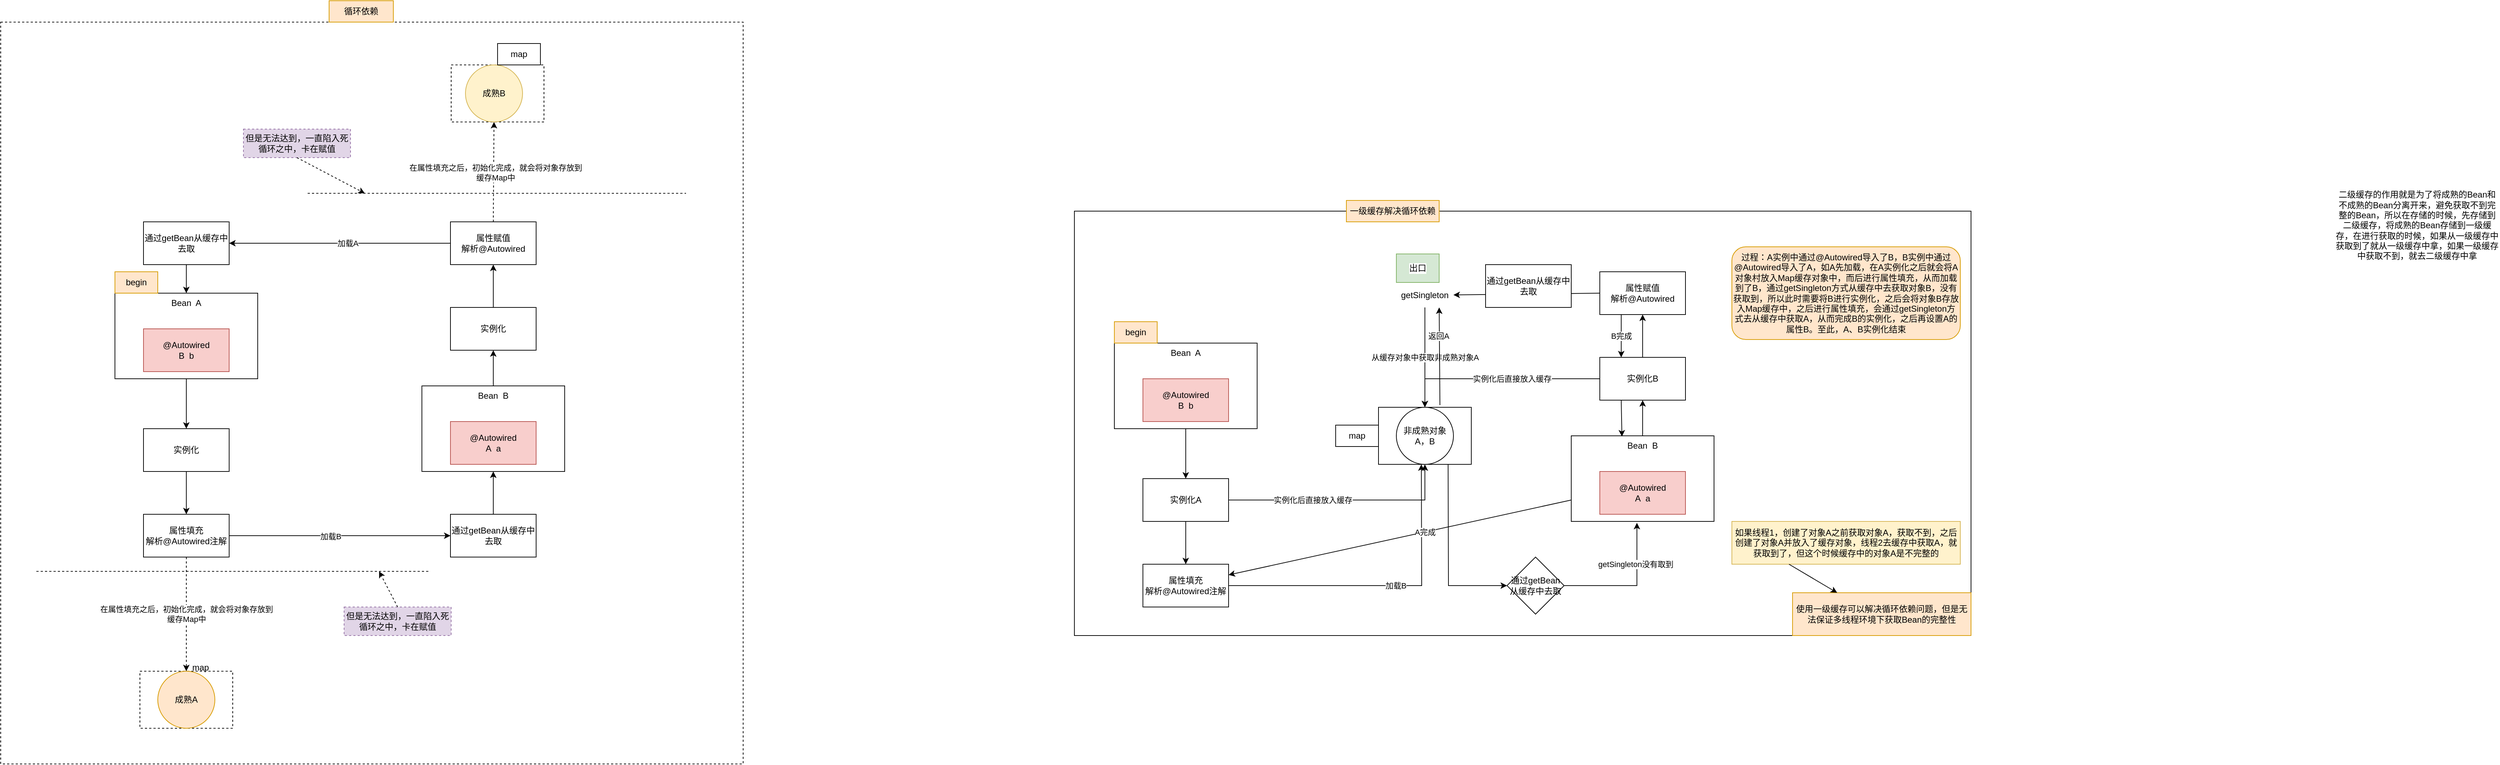 <mxfile version="15.6.5" type="github">
  <diagram id="7Mt5CVVSelNxjymzTzBY" name="第 1 页">
    <mxGraphModel dx="1201" dy="1844" grid="1" gridSize="10" guides="1" tooltips="1" connect="1" arrows="1" fold="1" page="1" pageScale="1" pageWidth="827" pageHeight="1169" math="0" shadow="0">
      <root>
        <mxCell id="0" />
        <mxCell id="1" parent="0" />
        <mxCell id="L_R_OmYirzBTy0bWvh7I-122" value="" style="rounded=0;whiteSpace=wrap;html=1;glass=0;labelBackgroundColor=default;fontColor=default;strokeColor=default;fillColor=default;verticalAlign=middle;" vertex="1" parent="1">
          <mxGeometry x="1654" y="75" width="1256" height="595" as="geometry" />
        </mxCell>
        <mxCell id="L_R_OmYirzBTy0bWvh7I-49" value="" style="rounded=0;whiteSpace=wrap;html=1;dashed=1;labelBackgroundColor=none;fontColor=default;strokeColor=default;fillColor=default;verticalAlign=middle;" vertex="1" parent="1">
          <mxGeometry x="150" y="-190" width="1040" height="1040" as="geometry" />
        </mxCell>
        <mxCell id="L_R_OmYirzBTy0bWvh7I-1" value="循环依赖" style="text;html=1;strokeColor=#d79b00;fillColor=#ffe6cc;align=center;verticalAlign=middle;whiteSpace=wrap;rounded=0;fontColor=default;" vertex="1" parent="1">
          <mxGeometry x="610" y="-220" width="90" height="30" as="geometry" />
        </mxCell>
        <mxCell id="L_R_OmYirzBTy0bWvh7I-6" value="" style="edgeStyle=orthogonalEdgeStyle;rounded=0;orthogonalLoop=1;jettySize=auto;html=1;fontColor=default;" edge="1" parent="1" source="L_R_OmYirzBTy0bWvh7I-2" target="L_R_OmYirzBTy0bWvh7I-5">
          <mxGeometry relative="1" as="geometry" />
        </mxCell>
        <mxCell id="L_R_OmYirzBTy0bWvh7I-2" value="Bean&amp;nbsp; A" style="rounded=0;whiteSpace=wrap;html=1;fontColor=default;fillColor=default;strokeColor=default;verticalAlign=top;" vertex="1" parent="1">
          <mxGeometry x="310" y="190" width="200" height="120" as="geometry" />
        </mxCell>
        <mxCell id="L_R_OmYirzBTy0bWvh7I-3" value="begin" style="text;html=1;strokeColor=#d79b00;fillColor=#ffe6cc;align=center;verticalAlign=middle;whiteSpace=wrap;rounded=0;fontColor=default;" vertex="1" parent="1">
          <mxGeometry x="310" y="160" width="60" height="30" as="geometry" />
        </mxCell>
        <mxCell id="L_R_OmYirzBTy0bWvh7I-4" value="@Autowired&lt;br&gt;B&amp;nbsp; b" style="rounded=0;whiteSpace=wrap;html=1;strokeColor=#b85450;fillColor=#f8cecc;fontColor=default;" vertex="1" parent="1">
          <mxGeometry x="350" y="240" width="120" height="60" as="geometry" />
        </mxCell>
        <mxCell id="L_R_OmYirzBTy0bWvh7I-8" value="" style="edgeStyle=orthogonalEdgeStyle;rounded=0;orthogonalLoop=1;jettySize=auto;html=1;fontColor=default;" edge="1" parent="1" source="L_R_OmYirzBTy0bWvh7I-5" target="L_R_OmYirzBTy0bWvh7I-7">
          <mxGeometry relative="1" as="geometry" />
        </mxCell>
        <mxCell id="L_R_OmYirzBTy0bWvh7I-5" value="实例化" style="whiteSpace=wrap;html=1;rounded=0;verticalAlign=middle;fillColor=default;strokeColor=default;fontColor=default;" vertex="1" parent="1">
          <mxGeometry x="350" y="380" width="120" height="60" as="geometry" />
        </mxCell>
        <mxCell id="L_R_OmYirzBTy0bWvh7I-10" value="" style="edgeStyle=orthogonalEdgeStyle;rounded=0;orthogonalLoop=1;jettySize=auto;html=1;fontColor=default;strokeColor=default;labelBackgroundColor=default;" edge="1" parent="1" source="L_R_OmYirzBTy0bWvh7I-7" target="L_R_OmYirzBTy0bWvh7I-9">
          <mxGeometry relative="1" as="geometry" />
        </mxCell>
        <mxCell id="L_R_OmYirzBTy0bWvh7I-11" value="加载B" style="edgeLabel;html=1;align=center;verticalAlign=middle;resizable=0;points=[];fontColor=default;" vertex="1" connectable="0" parent="L_R_OmYirzBTy0bWvh7I-10">
          <mxGeometry x="-0.084" y="-1" relative="1" as="geometry">
            <mxPoint as="offset" />
          </mxGeometry>
        </mxCell>
        <mxCell id="L_R_OmYirzBTy0bWvh7I-7" value="属性填充&lt;br&gt;解析@Autowired注解" style="whiteSpace=wrap;html=1;rounded=0;fillColor=default;strokeColor=default;fontColor=default;" vertex="1" parent="1">
          <mxGeometry x="350" y="500" width="120" height="60" as="geometry" />
        </mxCell>
        <mxCell id="L_R_OmYirzBTy0bWvh7I-9" value="通过getBean从缓存中去取" style="whiteSpace=wrap;html=1;rounded=0;fillColor=default;strokeColor=default;fontColor=default;" vertex="1" parent="1">
          <mxGeometry x="780" y="500" width="120" height="60" as="geometry" />
        </mxCell>
        <mxCell id="L_R_OmYirzBTy0bWvh7I-16" value="" style="edgeStyle=orthogonalEdgeStyle;rounded=0;orthogonalLoop=1;jettySize=auto;html=1;labelBackgroundColor=default;fontColor=default;strokeColor=default;" edge="1" parent="1" source="L_R_OmYirzBTy0bWvh7I-12" target="L_R_OmYirzBTy0bWvh7I-15">
          <mxGeometry relative="1" as="geometry" />
        </mxCell>
        <mxCell id="L_R_OmYirzBTy0bWvh7I-12" value="Bean&amp;nbsp; B" style="rounded=0;whiteSpace=wrap;html=1;fontColor=default;fillColor=default;strokeColor=default;verticalAlign=top;" vertex="1" parent="1">
          <mxGeometry x="740" y="320" width="200" height="120" as="geometry" />
        </mxCell>
        <mxCell id="L_R_OmYirzBTy0bWvh7I-13" value="@Autowired&lt;br&gt;A&amp;nbsp; a" style="rounded=0;whiteSpace=wrap;html=1;strokeColor=#b85450;fillColor=#f8cecc;fontColor=default;" vertex="1" parent="1">
          <mxGeometry x="780" y="370" width="120" height="60" as="geometry" />
        </mxCell>
        <mxCell id="L_R_OmYirzBTy0bWvh7I-14" value="" style="endArrow=classic;html=1;rounded=0;labelBackgroundColor=default;fontColor=default;strokeColor=default;entryX=0.5;entryY=1;entryDx=0;entryDy=0;exitX=0.5;exitY=0;exitDx=0;exitDy=0;" edge="1" parent="1" source="L_R_OmYirzBTy0bWvh7I-9" target="L_R_OmYirzBTy0bWvh7I-12">
          <mxGeometry width="50" height="50" relative="1" as="geometry">
            <mxPoint x="1040" y="540" as="sourcePoint" />
            <mxPoint x="1090" y="490" as="targetPoint" />
          </mxGeometry>
        </mxCell>
        <mxCell id="L_R_OmYirzBTy0bWvh7I-18" value="" style="edgeStyle=orthogonalEdgeStyle;rounded=0;orthogonalLoop=1;jettySize=auto;html=1;labelBackgroundColor=default;fontColor=default;strokeColor=default;" edge="1" parent="1" source="L_R_OmYirzBTy0bWvh7I-15" target="L_R_OmYirzBTy0bWvh7I-17">
          <mxGeometry relative="1" as="geometry" />
        </mxCell>
        <mxCell id="L_R_OmYirzBTy0bWvh7I-15" value="实例化" style="whiteSpace=wrap;html=1;rounded=0;verticalAlign=middle;fillColor=default;strokeColor=default;fontColor=default;" vertex="1" parent="1">
          <mxGeometry x="780" y="210" width="120" height="60" as="geometry" />
        </mxCell>
        <mxCell id="L_R_OmYirzBTy0bWvh7I-20" value="" style="edgeStyle=orthogonalEdgeStyle;rounded=0;orthogonalLoop=1;jettySize=auto;html=1;labelBackgroundColor=default;fontColor=default;strokeColor=default;" edge="1" parent="1" source="L_R_OmYirzBTy0bWvh7I-17" target="L_R_OmYirzBTy0bWvh7I-19">
          <mxGeometry relative="1" as="geometry" />
        </mxCell>
        <mxCell id="L_R_OmYirzBTy0bWvh7I-21" value="加载A" style="edgeLabel;html=1;align=center;verticalAlign=middle;resizable=0;points=[];fontColor=default;" vertex="1" connectable="0" parent="L_R_OmYirzBTy0bWvh7I-20">
          <mxGeometry x="-0.071" relative="1" as="geometry">
            <mxPoint as="offset" />
          </mxGeometry>
        </mxCell>
        <mxCell id="L_R_OmYirzBTy0bWvh7I-17" value="属性赋值&lt;br&gt;解析@Autowired" style="whiteSpace=wrap;html=1;rounded=0;fillColor=default;strokeColor=default;fontColor=default;" vertex="1" parent="1">
          <mxGeometry x="780" y="90" width="120" height="60" as="geometry" />
        </mxCell>
        <mxCell id="L_R_OmYirzBTy0bWvh7I-19" value="通过getBean从缓存中去取" style="whiteSpace=wrap;html=1;rounded=0;fillColor=default;strokeColor=default;fontColor=default;" vertex="1" parent="1">
          <mxGeometry x="350" y="90" width="120" height="60" as="geometry" />
        </mxCell>
        <mxCell id="L_R_OmYirzBTy0bWvh7I-22" value="" style="endArrow=classic;html=1;rounded=0;labelBackgroundColor=default;fontColor=default;strokeColor=default;entryX=0.5;entryY=0;entryDx=0;entryDy=0;exitX=0.5;exitY=1;exitDx=0;exitDy=0;" edge="1" parent="1" source="L_R_OmYirzBTy0bWvh7I-19" target="L_R_OmYirzBTy0bWvh7I-2">
          <mxGeometry width="50" height="50" relative="1" as="geometry">
            <mxPoint x="600" y="260" as="sourcePoint" />
            <mxPoint x="650" y="210" as="targetPoint" />
          </mxGeometry>
        </mxCell>
        <mxCell id="L_R_OmYirzBTy0bWvh7I-23" value="" style="whiteSpace=wrap;html=1;rounded=0;fillColor=default;strokeColor=default;fontColor=default;dashed=1;" vertex="1" parent="1">
          <mxGeometry x="345" y="720" width="130" height="80" as="geometry" />
        </mxCell>
        <mxCell id="L_R_OmYirzBTy0bWvh7I-29" value="&lt;span&gt;成熟A&lt;/span&gt;" style="ellipse;whiteSpace=wrap;html=1;aspect=fixed;strokeColor=#d79b00;fillColor=#ffe6cc;verticalAlign=middle;fontColor=default;" vertex="1" parent="1">
          <mxGeometry x="370" y="720" width="80" height="80" as="geometry" />
        </mxCell>
        <mxCell id="L_R_OmYirzBTy0bWvh7I-30" value="map" style="text;html=1;strokeColor=none;fillColor=none;align=center;verticalAlign=middle;whiteSpace=wrap;rounded=0;fontColor=default;" vertex="1" parent="1">
          <mxGeometry x="400" y="700" width="60" height="30" as="geometry" />
        </mxCell>
        <mxCell id="L_R_OmYirzBTy0bWvh7I-31" value="" style="endArrow=classic;html=1;rounded=0;labelBackgroundColor=default;fontColor=default;strokeColor=default;exitX=0.5;exitY=1;exitDx=0;exitDy=0;dashed=1;" edge="1" parent="1" source="L_R_OmYirzBTy0bWvh7I-7">
          <mxGeometry width="50" height="50" relative="1" as="geometry">
            <mxPoint x="480" y="650" as="sourcePoint" />
            <mxPoint x="410" y="720" as="targetPoint" />
          </mxGeometry>
        </mxCell>
        <mxCell id="L_R_OmYirzBTy0bWvh7I-32" value="在属性填充之后，初始化完成，就会将对象存放到&lt;br&gt;缓存Map中" style="edgeLabel;html=1;align=center;verticalAlign=middle;resizable=0;points=[];fontColor=default;" vertex="1" connectable="0" parent="L_R_OmYirzBTy0bWvh7I-31">
          <mxGeometry x="-0.163" relative="1" as="geometry">
            <mxPoint y="13" as="offset" />
          </mxGeometry>
        </mxCell>
        <mxCell id="L_R_OmYirzBTy0bWvh7I-38" value="" style="whiteSpace=wrap;html=1;rounded=0;fillColor=default;strokeColor=default;fontColor=default;dashed=1;" vertex="1" parent="1">
          <mxGeometry x="781" y="-130" width="130" height="80" as="geometry" />
        </mxCell>
        <mxCell id="L_R_OmYirzBTy0bWvh7I-39" value="&lt;span&gt;成熟B&lt;/span&gt;" style="ellipse;whiteSpace=wrap;html=1;aspect=fixed;strokeColor=#d6b656;fillColor=#fff2cc;verticalAlign=middle;fontColor=default;" vertex="1" parent="1">
          <mxGeometry x="801" y="-130" width="80" height="80" as="geometry" />
        </mxCell>
        <mxCell id="L_R_OmYirzBTy0bWvh7I-40" value="map" style="text;html=1;strokeColor=default;fillColor=default;align=center;verticalAlign=middle;whiteSpace=wrap;rounded=0;fontColor=default;" vertex="1" parent="1">
          <mxGeometry x="846" y="-160" width="60" height="30" as="geometry" />
        </mxCell>
        <mxCell id="L_R_OmYirzBTy0bWvh7I-41" value="" style="endArrow=classic;html=1;rounded=0;labelBackgroundColor=default;fontColor=default;strokeColor=default;exitX=0.5;exitY=0;exitDx=0;exitDy=0;dashed=1;fillColor=default;entryX=0.5;entryY=1;entryDx=0;entryDy=0;" edge="1" parent="1" source="L_R_OmYirzBTy0bWvh7I-17" target="L_R_OmYirzBTy0bWvh7I-39">
          <mxGeometry width="50" height="50" relative="1" as="geometry">
            <mxPoint x="825" y="-290" as="sourcePoint" />
            <mxPoint x="970" as="targetPoint" />
          </mxGeometry>
        </mxCell>
        <mxCell id="L_R_OmYirzBTy0bWvh7I-42" value="在属性填充之后，初始化完成，就会将对象存放到&lt;br&gt;缓存Map中" style="edgeLabel;html=1;align=center;verticalAlign=middle;resizable=0;points=[];fontColor=default;labelBackgroundColor=default;" vertex="1" connectable="0" parent="L_R_OmYirzBTy0bWvh7I-41">
          <mxGeometry x="-0.163" relative="1" as="geometry">
            <mxPoint x="2" y="-11" as="offset" />
          </mxGeometry>
        </mxCell>
        <mxCell id="L_R_OmYirzBTy0bWvh7I-43" value="" style="endArrow=none;dashed=1;html=1;rounded=0;labelBackgroundColor=default;fontColor=default;strokeColor=default;fillColor=default;" edge="1" parent="1">
          <mxGeometry width="50" height="50" relative="1" as="geometry">
            <mxPoint x="200" y="580" as="sourcePoint" />
            <mxPoint x="750" y="580" as="targetPoint" />
          </mxGeometry>
        </mxCell>
        <mxCell id="L_R_OmYirzBTy0bWvh7I-44" value="" style="endArrow=none;dashed=1;html=1;rounded=0;labelBackgroundColor=default;fontColor=default;strokeColor=default;fillColor=default;" edge="1" parent="1">
          <mxGeometry width="50" height="50" relative="1" as="geometry">
            <mxPoint x="580" y="50" as="sourcePoint" />
            <mxPoint x="1110" y="50" as="targetPoint" />
          </mxGeometry>
        </mxCell>
        <mxCell id="L_R_OmYirzBTy0bWvh7I-45" value="但是无法达到，一直陷入死循环之中，卡在赋值" style="text;html=1;strokeColor=#9673a6;fillColor=#e1d5e7;align=center;verticalAlign=middle;whiteSpace=wrap;rounded=0;dashed=1;labelBackgroundColor=none;fontColor=default;" vertex="1" parent="1">
          <mxGeometry x="631" y="630" width="150" height="40" as="geometry" />
        </mxCell>
        <mxCell id="L_R_OmYirzBTy0bWvh7I-46" value="" style="endArrow=classic;html=1;rounded=0;dashed=1;labelBackgroundColor=default;fontColor=default;strokeColor=default;fillColor=default;exitX=0.5;exitY=0;exitDx=0;exitDy=0;" edge="1" parent="1" source="L_R_OmYirzBTy0bWvh7I-45">
          <mxGeometry width="50" height="50" relative="1" as="geometry">
            <mxPoint x="630" y="630" as="sourcePoint" />
            <mxPoint x="680" y="580" as="targetPoint" />
          </mxGeometry>
        </mxCell>
        <mxCell id="L_R_OmYirzBTy0bWvh7I-47" value="但是无法达到，一直陷入死循环之中，卡在赋值" style="text;html=1;strokeColor=#9673a6;fillColor=#e1d5e7;align=center;verticalAlign=middle;whiteSpace=wrap;rounded=0;dashed=1;labelBackgroundColor=none;fontColor=default;" vertex="1" parent="1">
          <mxGeometry x="490" y="-40" width="150" height="40" as="geometry" />
        </mxCell>
        <mxCell id="L_R_OmYirzBTy0bWvh7I-48" value="" style="endArrow=classic;html=1;rounded=0;dashed=1;labelBackgroundColor=default;fontColor=default;strokeColor=default;fillColor=default;exitX=0.5;exitY=1;exitDx=0;exitDy=0;" edge="1" parent="1" source="L_R_OmYirzBTy0bWvh7I-47">
          <mxGeometry width="50" height="50" relative="1" as="geometry">
            <mxPoint x="489" y="-40" as="sourcePoint" />
            <mxPoint x="660" y="50" as="targetPoint" />
          </mxGeometry>
        </mxCell>
        <mxCell id="L_R_OmYirzBTy0bWvh7I-51" value="一级缓存解决循环依赖" style="text;html=1;strokeColor=#d79b00;fillColor=#ffe6cc;align=center;verticalAlign=middle;whiteSpace=wrap;rounded=0;fontColor=default;" vertex="1" parent="1">
          <mxGeometry x="2035" y="60" width="130" height="30" as="geometry" />
        </mxCell>
        <mxCell id="L_R_OmYirzBTy0bWvh7I-52" value="" style="edgeStyle=orthogonalEdgeStyle;rounded=0;orthogonalLoop=1;jettySize=auto;html=1;fontColor=default;" edge="1" parent="1" source="L_R_OmYirzBTy0bWvh7I-53" target="L_R_OmYirzBTy0bWvh7I-57">
          <mxGeometry relative="1" as="geometry" />
        </mxCell>
        <mxCell id="L_R_OmYirzBTy0bWvh7I-53" value="Bean&amp;nbsp; A" style="rounded=0;whiteSpace=wrap;html=1;fontColor=default;fillColor=default;strokeColor=default;verticalAlign=top;" vertex="1" parent="1">
          <mxGeometry x="1710" y="260" width="200" height="120" as="geometry" />
        </mxCell>
        <mxCell id="L_R_OmYirzBTy0bWvh7I-54" value="begin" style="text;html=1;strokeColor=#d79b00;fillColor=#ffe6cc;align=center;verticalAlign=middle;whiteSpace=wrap;rounded=0;fontColor=default;" vertex="1" parent="1">
          <mxGeometry x="1710" y="230" width="60" height="30" as="geometry" />
        </mxCell>
        <mxCell id="L_R_OmYirzBTy0bWvh7I-55" value="@Autowired&lt;br&gt;B&amp;nbsp; b" style="rounded=0;whiteSpace=wrap;html=1;strokeColor=#b85450;fillColor=#f8cecc;fontColor=default;" vertex="1" parent="1">
          <mxGeometry x="1750" y="310" width="120" height="60" as="geometry" />
        </mxCell>
        <mxCell id="L_R_OmYirzBTy0bWvh7I-56" value="" style="edgeStyle=orthogonalEdgeStyle;rounded=0;orthogonalLoop=1;jettySize=auto;html=1;fontColor=default;" edge="1" parent="1" source="L_R_OmYirzBTy0bWvh7I-57" target="L_R_OmYirzBTy0bWvh7I-60">
          <mxGeometry relative="1" as="geometry" />
        </mxCell>
        <mxCell id="L_R_OmYirzBTy0bWvh7I-57" value="实例化A" style="whiteSpace=wrap;html=1;rounded=0;verticalAlign=middle;fillColor=default;strokeColor=default;fontColor=default;" vertex="1" parent="1">
          <mxGeometry x="1750" y="450" width="120" height="60" as="geometry" />
        </mxCell>
        <mxCell id="L_R_OmYirzBTy0bWvh7I-58" value="" style="edgeStyle=orthogonalEdgeStyle;rounded=0;orthogonalLoop=1;jettySize=auto;html=1;fontColor=default;strokeColor=default;labelBackgroundColor=default;" edge="1" parent="1" source="L_R_OmYirzBTy0bWvh7I-60">
          <mxGeometry relative="1" as="geometry">
            <mxPoint x="2140" y="430" as="targetPoint" />
          </mxGeometry>
        </mxCell>
        <mxCell id="L_R_OmYirzBTy0bWvh7I-59" value="加载B" style="edgeLabel;html=1;align=center;verticalAlign=middle;resizable=0;points=[];fontColor=default;labelBackgroundColor=default;" vertex="1" connectable="0" parent="L_R_OmYirzBTy0bWvh7I-58">
          <mxGeometry x="-0.084" y="-1" relative="1" as="geometry">
            <mxPoint x="32" y="-1" as="offset" />
          </mxGeometry>
        </mxCell>
        <mxCell id="L_R_OmYirzBTy0bWvh7I-60" value="属性填充&lt;br&gt;解析@Autowired注解" style="whiteSpace=wrap;html=1;rounded=0;fillColor=default;strokeColor=default;fontColor=default;" vertex="1" parent="1">
          <mxGeometry x="1750" y="570" width="120" height="60" as="geometry" />
        </mxCell>
        <mxCell id="L_R_OmYirzBTy0bWvh7I-62" value="" style="edgeStyle=orthogonalEdgeStyle;rounded=0;orthogonalLoop=1;jettySize=auto;html=1;labelBackgroundColor=default;fontColor=default;strokeColor=default;" edge="1" parent="1" source="L_R_OmYirzBTy0bWvh7I-63" target="L_R_OmYirzBTy0bWvh7I-67">
          <mxGeometry relative="1" as="geometry" />
        </mxCell>
        <mxCell id="L_R_OmYirzBTy0bWvh7I-63" value="Bean&amp;nbsp; B" style="rounded=0;whiteSpace=wrap;html=1;fontColor=default;fillColor=default;strokeColor=default;verticalAlign=top;" vertex="1" parent="1">
          <mxGeometry x="2350" y="390" width="200" height="120" as="geometry" />
        </mxCell>
        <mxCell id="L_R_OmYirzBTy0bWvh7I-64" value="@Autowired&lt;br&gt;A&amp;nbsp; a" style="rounded=0;whiteSpace=wrap;html=1;strokeColor=#b85450;fillColor=#f8cecc;fontColor=default;" vertex="1" parent="1">
          <mxGeometry x="2390" y="440" width="120" height="60" as="geometry" />
        </mxCell>
        <mxCell id="L_R_OmYirzBTy0bWvh7I-66" value="" style="edgeStyle=orthogonalEdgeStyle;rounded=0;orthogonalLoop=1;jettySize=auto;html=1;labelBackgroundColor=default;fontColor=default;strokeColor=default;" edge="1" parent="1" source="L_R_OmYirzBTy0bWvh7I-67" target="L_R_OmYirzBTy0bWvh7I-70">
          <mxGeometry relative="1" as="geometry" />
        </mxCell>
        <mxCell id="L_R_OmYirzBTy0bWvh7I-67" value="实例化B" style="whiteSpace=wrap;html=1;rounded=0;verticalAlign=middle;fillColor=default;strokeColor=default;fontColor=default;" vertex="1" parent="1">
          <mxGeometry x="2390" y="280" width="120" height="60" as="geometry" />
        </mxCell>
        <mxCell id="L_R_OmYirzBTy0bWvh7I-70" value="属性赋值&lt;br&gt;解析@Autowired" style="whiteSpace=wrap;html=1;rounded=0;fillColor=default;strokeColor=default;fontColor=default;" vertex="1" parent="1">
          <mxGeometry x="2390" y="160" width="120" height="60" as="geometry" />
        </mxCell>
        <mxCell id="L_R_OmYirzBTy0bWvh7I-73" value="" style="whiteSpace=wrap;html=1;rounded=0;fillColor=default;strokeColor=default;fontColor=default;" vertex="1" parent="1">
          <mxGeometry x="2080" y="350" width="130" height="80" as="geometry" />
        </mxCell>
        <mxCell id="L_R_OmYirzBTy0bWvh7I-74" value="&lt;span&gt;非成熟对象&lt;br&gt;A，B&lt;br&gt;&lt;/span&gt;" style="ellipse;whiteSpace=wrap;html=1;aspect=fixed;strokeColor=default;fillColor=default;verticalAlign=middle;fontColor=default;" vertex="1" parent="1">
          <mxGeometry x="2105" y="350" width="80" height="80" as="geometry" />
        </mxCell>
        <mxCell id="L_R_OmYirzBTy0bWvh7I-75" value="map" style="text;html=1;strokeColor=default;fillColor=default;align=center;verticalAlign=middle;whiteSpace=wrap;rounded=0;fontColor=default;" vertex="1" parent="1">
          <mxGeometry x="2020" y="375" width="60" height="30" as="geometry" />
        </mxCell>
        <mxCell id="L_R_OmYirzBTy0bWvh7I-91" value="" style="endArrow=classic;html=1;rounded=0;labelBackgroundColor=default;fontColor=default;strokeColor=default;fillColor=default;exitX=1;exitY=0.5;exitDx=0;exitDy=0;entryX=0.5;entryY=1;entryDx=0;entryDy=0;" edge="1" parent="1" source="L_R_OmYirzBTy0bWvh7I-57" target="L_R_OmYirzBTy0bWvh7I-74">
          <mxGeometry width="50" height="50" relative="1" as="geometry">
            <mxPoint x="2120" y="500" as="sourcePoint" />
            <mxPoint x="2170" y="450" as="targetPoint" />
            <Array as="points">
              <mxPoint x="2145" y="480" />
            </Array>
          </mxGeometry>
        </mxCell>
        <mxCell id="L_R_OmYirzBTy0bWvh7I-92" value="实例化后直接放入缓存" style="edgeLabel;html=1;align=center;verticalAlign=middle;resizable=0;points=[];fontColor=default;" vertex="1" connectable="0" parent="L_R_OmYirzBTy0bWvh7I-91">
          <mxGeometry x="-0.274" relative="1" as="geometry">
            <mxPoint as="offset" />
          </mxGeometry>
        </mxCell>
        <mxCell id="L_R_OmYirzBTy0bWvh7I-93" value="" style="endArrow=classic;html=1;rounded=0;labelBackgroundColor=default;fontColor=default;strokeColor=default;fillColor=default;exitX=0;exitY=0.5;exitDx=0;exitDy=0;entryX=0.5;entryY=0;entryDx=0;entryDy=0;" edge="1" parent="1" source="L_R_OmYirzBTy0bWvh7I-67" target="L_R_OmYirzBTy0bWvh7I-74">
          <mxGeometry width="50" height="50" relative="1" as="geometry">
            <mxPoint x="2180" y="280" as="sourcePoint" />
            <mxPoint x="2230" y="230" as="targetPoint" />
            <Array as="points">
              <mxPoint x="2145" y="310" />
            </Array>
          </mxGeometry>
        </mxCell>
        <mxCell id="L_R_OmYirzBTy0bWvh7I-94" value="实例化后直接放入缓存" style="edgeLabel;html=1;align=center;verticalAlign=middle;resizable=0;points=[];fontColor=default;" vertex="1" connectable="0" parent="L_R_OmYirzBTy0bWvh7I-93">
          <mxGeometry x="-0.137" relative="1" as="geometry">
            <mxPoint as="offset" />
          </mxGeometry>
        </mxCell>
        <mxCell id="L_R_OmYirzBTy0bWvh7I-96" value="" style="endArrow=classic;html=1;rounded=0;labelBackgroundColor=default;fontColor=default;strokeColor=default;fillColor=default;exitX=0;exitY=0.5;exitDx=0;exitDy=0;entryX=1;entryY=0.5;entryDx=0;entryDy=0;" edge="1" parent="1" source="L_R_OmYirzBTy0bWvh7I-70" target="L_R_OmYirzBTy0bWvh7I-98">
          <mxGeometry width="50" height="50" relative="1" as="geometry">
            <mxPoint x="2180" y="210" as="sourcePoint" />
            <mxPoint x="2180" y="190" as="targetPoint" />
          </mxGeometry>
        </mxCell>
        <mxCell id="L_R_OmYirzBTy0bWvh7I-98" value="getSingleton" style="text;html=1;strokeColor=none;fillColor=none;align=center;verticalAlign=middle;whiteSpace=wrap;rounded=0;dashed=1;labelBackgroundColor=default;fontColor=default;" vertex="1" parent="1">
          <mxGeometry x="2105" y="175" width="80" height="35" as="geometry" />
        </mxCell>
        <mxCell id="L_R_OmYirzBTy0bWvh7I-99" value="出口" style="text;html=1;strokeColor=#82b366;fillColor=#d5e8d4;align=center;verticalAlign=middle;whiteSpace=wrap;rounded=0;labelBackgroundColor=default;fontColor=default;" vertex="1" parent="1">
          <mxGeometry x="2105" y="135" width="60" height="40" as="geometry" />
        </mxCell>
        <mxCell id="L_R_OmYirzBTy0bWvh7I-100" value="从缓存对象中获取非成熟对象A" style="endArrow=classic;html=1;rounded=0;labelBackgroundColor=default;fontColor=default;strokeColor=default;fillColor=default;entryX=0.5;entryY=0;entryDx=0;entryDy=0;" edge="1" parent="1" target="L_R_OmYirzBTy0bWvh7I-74">
          <mxGeometry width="50" height="50" relative="1" as="geometry">
            <mxPoint x="2145" y="210" as="sourcePoint" />
            <mxPoint x="2070" y="240" as="targetPoint" />
          </mxGeometry>
        </mxCell>
        <mxCell id="L_R_OmYirzBTy0bWvh7I-105" value="B完成" style="endArrow=classic;html=1;rounded=0;labelBackgroundColor=default;fontColor=default;strokeColor=default;fillColor=default;entryX=0.25;entryY=0;entryDx=0;entryDy=0;exitX=0.25;exitY=1;exitDx=0;exitDy=0;" edge="1" parent="1" source="L_R_OmYirzBTy0bWvh7I-70" target="L_R_OmYirzBTy0bWvh7I-67">
          <mxGeometry width="50" height="50" relative="1" as="geometry">
            <mxPoint x="2310" y="270" as="sourcePoint" />
            <mxPoint x="2360" y="220" as="targetPoint" />
          </mxGeometry>
        </mxCell>
        <mxCell id="L_R_OmYirzBTy0bWvh7I-106" value="" style="endArrow=classic;html=1;rounded=0;labelBackgroundColor=default;fontColor=default;strokeColor=default;fillColor=default;entryX=0.355;entryY=0.008;entryDx=0;entryDy=0;entryPerimeter=0;exitX=0.25;exitY=1;exitDx=0;exitDy=0;" edge="1" parent="1" source="L_R_OmYirzBTy0bWvh7I-67" target="L_R_OmYirzBTy0bWvh7I-63">
          <mxGeometry width="50" height="50" relative="1" as="geometry">
            <mxPoint x="2290" y="400" as="sourcePoint" />
            <mxPoint x="2340" y="350" as="targetPoint" />
          </mxGeometry>
        </mxCell>
        <mxCell id="L_R_OmYirzBTy0bWvh7I-107" value="" style="endArrow=classic;html=1;rounded=0;labelBackgroundColor=default;fontColor=default;strokeColor=default;fillColor=default;entryX=1;entryY=0.25;entryDx=0;entryDy=0;exitX=0;exitY=0.75;exitDx=0;exitDy=0;" edge="1" parent="1" source="L_R_OmYirzBTy0bWvh7I-63" target="L_R_OmYirzBTy0bWvh7I-60">
          <mxGeometry width="50" height="50" relative="1" as="geometry">
            <mxPoint x="2140" y="570" as="sourcePoint" />
            <mxPoint x="2190" y="520" as="targetPoint" />
          </mxGeometry>
        </mxCell>
        <mxCell id="L_R_OmYirzBTy0bWvh7I-108" value="A完成" style="edgeLabel;html=1;align=center;verticalAlign=middle;resizable=0;points=[];fontColor=default;" vertex="1" connectable="0" parent="L_R_OmYirzBTy0bWvh7I-107">
          <mxGeometry x="-0.146" relative="1" as="geometry">
            <mxPoint as="offset" />
          </mxGeometry>
        </mxCell>
        <mxCell id="L_R_OmYirzBTy0bWvh7I-110" value="过程：A实例中通过@Autowired导入了B，B实例中通过@Autowired导入了A，如A先加载，在A实例化之后就会将A对象村放入Map缓存对象中，而后进行属性填充，从而加载到了B，通过getSingleton方式从缓存中去获取对象B，没有获取到，所以此时需要将B进行实例化，之后会将对象B存放入Map缓存中，之后进行属性填充，会通过getSingleton方式去从缓存中获取A，从而完成B的实例化，之后再设置A的属性B。至此，A、B实例化结束" style="text;html=1;align=center;verticalAlign=middle;whiteSpace=wrap;rounded=1;labelBackgroundColor=none;fillColor=#ffe6cc;strokeColor=#d79b00;fontColor=default;glass=0;" vertex="1" parent="1">
          <mxGeometry x="2575" y="125" width="320" height="130" as="geometry" />
        </mxCell>
        <mxCell id="L_R_OmYirzBTy0bWvh7I-71" value="通过getBean从缓存中去取" style="whiteSpace=wrap;html=1;rounded=0;fillColor=default;strokeColor=default;fontColor=default;" vertex="1" parent="1">
          <mxGeometry x="2230" y="150" width="120" height="60" as="geometry" />
        </mxCell>
        <mxCell id="L_R_OmYirzBTy0bWvh7I-115" value="" style="endArrow=classic;html=1;rounded=0;labelBackgroundColor=default;fontColor=default;strokeColor=default;fillColor=default;exitX=0.75;exitY=1;exitDx=0;exitDy=0;entryX=0;entryY=0.5;entryDx=0;entryDy=0;" edge="1" parent="1" source="L_R_OmYirzBTy0bWvh7I-73" target="L_R_OmYirzBTy0bWvh7I-116">
          <mxGeometry width="50" height="50" relative="1" as="geometry">
            <mxPoint x="2180" y="599.5" as="sourcePoint" />
            <mxPoint x="2300" y="599.5" as="targetPoint" />
            <Array as="points">
              <mxPoint x="2178" y="600" />
            </Array>
          </mxGeometry>
        </mxCell>
        <mxCell id="L_R_OmYirzBTy0bWvh7I-116" value="&lt;span style=&quot;font-family: &amp;quot;helvetica&amp;quot;&quot;&gt;通过getBean从缓存中去取&lt;/span&gt;" style="rhombus;whiteSpace=wrap;html=1;rounded=0;glass=0;labelBackgroundColor=none;fontColor=default;strokeColor=default;fillColor=default;verticalAlign=middle;" vertex="1" parent="1">
          <mxGeometry x="2260" y="560" width="80" height="80" as="geometry" />
        </mxCell>
        <mxCell id="L_R_OmYirzBTy0bWvh7I-117" value="" style="endArrow=classic;html=1;rounded=0;labelBackgroundColor=default;fontColor=default;strokeColor=default;fillColor=default;exitX=1;exitY=0.5;exitDx=0;exitDy=0;entryX=0.46;entryY=1.017;entryDx=0;entryDy=0;entryPerimeter=0;" edge="1" parent="1" source="L_R_OmYirzBTy0bWvh7I-116" target="L_R_OmYirzBTy0bWvh7I-63">
          <mxGeometry width="50" height="50" relative="1" as="geometry">
            <mxPoint x="2400" y="630" as="sourcePoint" />
            <mxPoint x="2440" y="600" as="targetPoint" />
            <Array as="points">
              <mxPoint x="2442" y="600" />
            </Array>
          </mxGeometry>
        </mxCell>
        <mxCell id="L_R_OmYirzBTy0bWvh7I-118" value="getSingleton没有取到" style="edgeLabel;html=1;align=center;verticalAlign=middle;resizable=0;points=[];fontColor=default;labelBackgroundColor=default;" vertex="1" connectable="0" parent="L_R_OmYirzBTy0bWvh7I-117">
          <mxGeometry x="-0.337" y="-1" relative="1" as="geometry">
            <mxPoint x="37" y="-31" as="offset" />
          </mxGeometry>
        </mxCell>
        <mxCell id="L_R_OmYirzBTy0bWvh7I-120" value="" style="endArrow=classic;html=1;rounded=0;labelBackgroundColor=default;fontColor=default;strokeColor=default;fillColor=default;entryX=0.75;entryY=1;entryDx=0;entryDy=0;exitX=0.662;exitY=-0.037;exitDx=0;exitDy=0;exitPerimeter=0;" edge="1" parent="1" source="L_R_OmYirzBTy0bWvh7I-73" target="L_R_OmYirzBTy0bWvh7I-98">
          <mxGeometry width="50" height="50" relative="1" as="geometry">
            <mxPoint x="2170" y="310" as="sourcePoint" />
            <mxPoint x="2220" y="260" as="targetPoint" />
          </mxGeometry>
        </mxCell>
        <mxCell id="L_R_OmYirzBTy0bWvh7I-121" value="返回A" style="edgeLabel;html=1;align=center;verticalAlign=middle;resizable=0;points=[];fontColor=default;" vertex="1" connectable="0" parent="L_R_OmYirzBTy0bWvh7I-120">
          <mxGeometry x="0.416" y="2" relative="1" as="geometry">
            <mxPoint as="offset" />
          </mxGeometry>
        </mxCell>
        <mxCell id="L_R_OmYirzBTy0bWvh7I-123" value="使用一级缓存可以解决循环依赖问题，但是无法保证多线程环境下获取Bean的完整性" style="rounded=0;whiteSpace=wrap;html=1;glass=0;labelBackgroundColor=none;strokeColor=#d79b00;fillColor=#ffe6cc;verticalAlign=middle;fontColor=default;" vertex="1" parent="1">
          <mxGeometry x="2660" y="610" width="250" height="60" as="geometry" />
        </mxCell>
        <mxCell id="L_R_OmYirzBTy0bWvh7I-124" value="如果线程1，创建了对象A之前获取对象A，获取不到，之后创建了对象A并放入了缓存对象，线程2去缓存中获取A，就获取到了，但这个时候缓存中的对象A是不完整的" style="text;html=1;strokeColor=#d6b656;fillColor=#fff2cc;align=center;verticalAlign=middle;whiteSpace=wrap;rounded=0;glass=0;labelBackgroundColor=none;fontColor=default;" vertex="1" parent="1">
          <mxGeometry x="2575" y="510" width="320" height="60" as="geometry" />
        </mxCell>
        <mxCell id="L_R_OmYirzBTy0bWvh7I-125" value="" style="endArrow=classic;html=1;rounded=0;labelBackgroundColor=default;fontColor=default;strokeColor=default;fillColor=default;entryX=0.25;entryY=0;entryDx=0;entryDy=0;exitX=0.25;exitY=1;exitDx=0;exitDy=0;" edge="1" parent="1" source="L_R_OmYirzBTy0bWvh7I-124" target="L_R_OmYirzBTy0bWvh7I-123">
          <mxGeometry width="50" height="50" relative="1" as="geometry">
            <mxPoint x="2570" y="640" as="sourcePoint" />
            <mxPoint x="2620" y="590" as="targetPoint" />
          </mxGeometry>
        </mxCell>
        <mxCell id="L_R_OmYirzBTy0bWvh7I-127" value="二级缓存的作用就是为了将成熟的Bean和不成熟的Bean分离开来，避免获取不到完整的Bean，所以在存储的时候，先存储到二级缓存，将成熟的Bean存储到一级缓存，在进行获取的时候，如果从一级缓存中获取到了就从一级缓存中拿，如果一级缓存中获取不到，就去二级缓存中拿" style="text;html=1;strokeColor=none;fillColor=none;align=center;verticalAlign=middle;whiteSpace=wrap;rounded=0;glass=0;labelBackgroundColor=default;fontColor=default;" vertex="1" parent="1">
          <mxGeometry x="3420" y="40" width="230" height="110" as="geometry" />
        </mxCell>
      </root>
    </mxGraphModel>
  </diagram>
</mxfile>

